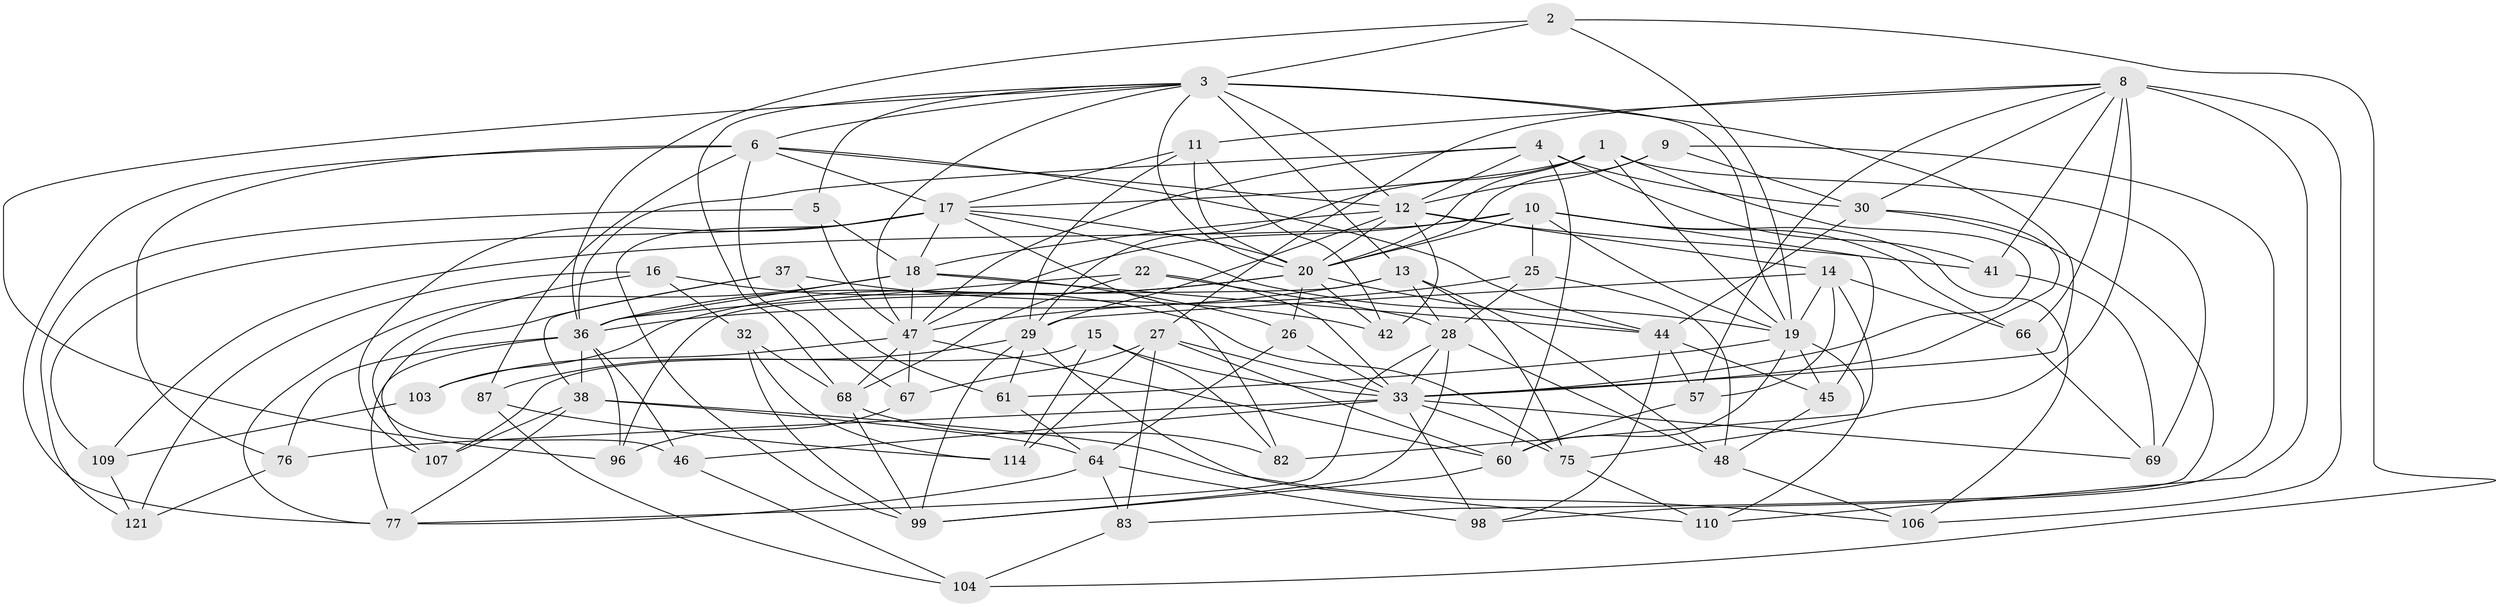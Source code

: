 // original degree distribution, {4: 1.0}
// Generated by graph-tools (version 1.1) at 2025/20/03/04/25 18:20:55]
// undirected, 63 vertices, 180 edges
graph export_dot {
graph [start="1"]
  node [color=gray90,style=filled];
  1 [super="+7"];
  2;
  3 [super="+79+21+54"];
  4 [super="+72"];
  5;
  6 [super="+70+108"];
  8 [super="+102+35"];
  9;
  10 [super="+23"];
  11 [super="+59"];
  12 [super="+91+63+62+51"];
  13 [super="+95+71"];
  14 [super="+58"];
  15;
  16;
  17 [super="+65"];
  18 [super="+31+24"];
  19 [super="+39+116"];
  20 [super="+40+118"];
  22;
  25;
  26;
  27 [super="+89"];
  28 [super="+73+112"];
  29 [super="+34"];
  30 [super="+101+88"];
  32;
  33 [super="+55+53"];
  36 [super="+80+49+100"];
  37;
  38 [super="+105"];
  41;
  42;
  44 [super="+74+52"];
  45;
  46;
  47 [super="+111+92"];
  48 [super="+90"];
  57;
  60 [super="+85"];
  61;
  64 [super="+123"];
  66;
  67;
  68 [super="+117"];
  69;
  75 [super="+125"];
  76;
  77 [super="+81"];
  82;
  83;
  87;
  96;
  98;
  99 [super="+113"];
  103;
  104;
  106;
  107;
  109;
  110;
  114;
  121;
  1 -- 69;
  1 -- 29;
  1 -- 20;
  1 -- 19;
  1 -- 33;
  1 -- 17;
  2 -- 104;
  2 -- 36;
  2 -- 3;
  2 -- 19;
  3 -- 5;
  3 -- 13;
  3 -- 19;
  3 -- 12;
  3 -- 6;
  3 -- 47;
  3 -- 96;
  3 -- 33 [weight=2];
  3 -- 20;
  3 -- 68;
  4 -- 30 [weight=3];
  4 -- 41;
  4 -- 36;
  4 -- 12;
  4 -- 60;
  4 -- 47;
  5 -- 121;
  5 -- 47;
  5 -- 18;
  6 -- 77;
  6 -- 44;
  6 -- 76;
  6 -- 87;
  6 -- 67;
  6 -- 12;
  6 -- 17;
  8 -- 110;
  8 -- 11 [weight=2];
  8 -- 66;
  8 -- 106;
  8 -- 27;
  8 -- 75;
  8 -- 30;
  8 -- 57;
  8 -- 41;
  9 -- 98;
  9 -- 12;
  9 -- 30;
  9 -- 20;
  10 -- 109;
  10 -- 106;
  10 -- 66;
  10 -- 25;
  10 -- 45;
  10 -- 47;
  10 -- 20;
  10 -- 19;
  11 -- 42;
  11 -- 29;
  11 -- 20;
  11 -- 17;
  12 -- 20;
  12 -- 14;
  12 -- 29;
  12 -- 41;
  12 -- 42;
  12 -- 18;
  13 -- 75 [weight=2];
  13 -- 28;
  13 -- 96;
  13 -- 36 [weight=2];
  13 -- 48;
  14 -- 29;
  14 -- 57;
  14 -- 66;
  14 -- 82;
  14 -- 19;
  15 -- 114;
  15 -- 107;
  15 -- 82;
  15 -- 33;
  16 -- 46;
  16 -- 121;
  16 -- 32;
  16 -- 75;
  17 -- 107;
  17 -- 99;
  17 -- 20;
  17 -- 18;
  17 -- 19;
  17 -- 82;
  17 -- 109;
  18 -- 26;
  18 -- 47;
  18 -- 77;
  18 -- 36;
  18 -- 44;
  19 -- 110;
  19 -- 61;
  19 -- 45;
  19 -- 60;
  20 -- 36;
  20 -- 103 [weight=2];
  20 -- 26;
  20 -- 44 [weight=2];
  20 -- 42;
  22 -- 33;
  22 -- 68;
  22 -- 28;
  22 -- 36;
  25 -- 47;
  25 -- 28;
  25 -- 48;
  26 -- 64;
  26 -- 33;
  27 -- 67;
  27 -- 114;
  27 -- 83;
  27 -- 60;
  27 -- 33;
  28 -- 48 [weight=2];
  28 -- 99;
  28 -- 77;
  28 -- 33;
  29 -- 61;
  29 -- 99;
  29 -- 87;
  29 -- 110;
  30 -- 44;
  30 -- 83;
  30 -- 33;
  32 -- 114;
  32 -- 99;
  32 -- 68;
  33 -- 46;
  33 -- 98;
  33 -- 69;
  33 -- 75;
  33 -- 76;
  36 -- 96;
  36 -- 38;
  36 -- 76;
  36 -- 46;
  36 -- 77;
  37 -- 42;
  37 -- 38;
  37 -- 107;
  37 -- 61;
  38 -- 77;
  38 -- 64;
  38 -- 106;
  38 -- 107;
  41 -- 69;
  44 -- 98;
  44 -- 45;
  44 -- 57;
  45 -- 48;
  46 -- 104;
  47 -- 103;
  47 -- 67;
  47 -- 68;
  47 -- 60;
  48 -- 106;
  57 -- 60;
  60 -- 99;
  61 -- 64;
  64 -- 77;
  64 -- 98;
  64 -- 83;
  66 -- 69;
  67 -- 96;
  68 -- 82;
  68 -- 99;
  75 -- 110;
  76 -- 121;
  83 -- 104;
  87 -- 104;
  87 -- 114;
  103 -- 109;
  109 -- 121;
}
